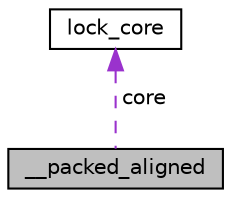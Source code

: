 digraph "__packed_aligned"
{
 // LATEX_PDF_SIZE
  edge [fontname="Helvetica",fontsize="10",labelfontname="Helvetica",labelfontsize="10"];
  node [fontname="Helvetica",fontsize="10",shape=record];
  Node1 [label="__packed_aligned",height=0.2,width=0.4,color="black", fillcolor="grey75", style="filled", fontcolor="black",tooltip="recursive mutex instance"];
  Node2 -> Node1 [dir="back",color="darkorchid3",fontsize="10",style="dashed",label=" core" ,fontname="Helvetica"];
  Node2 [label="lock_core",height=0.2,width=0.4,color="black", fillcolor="white", style="filled",URL="$structlock__core.html",tooltip=" "];
}
